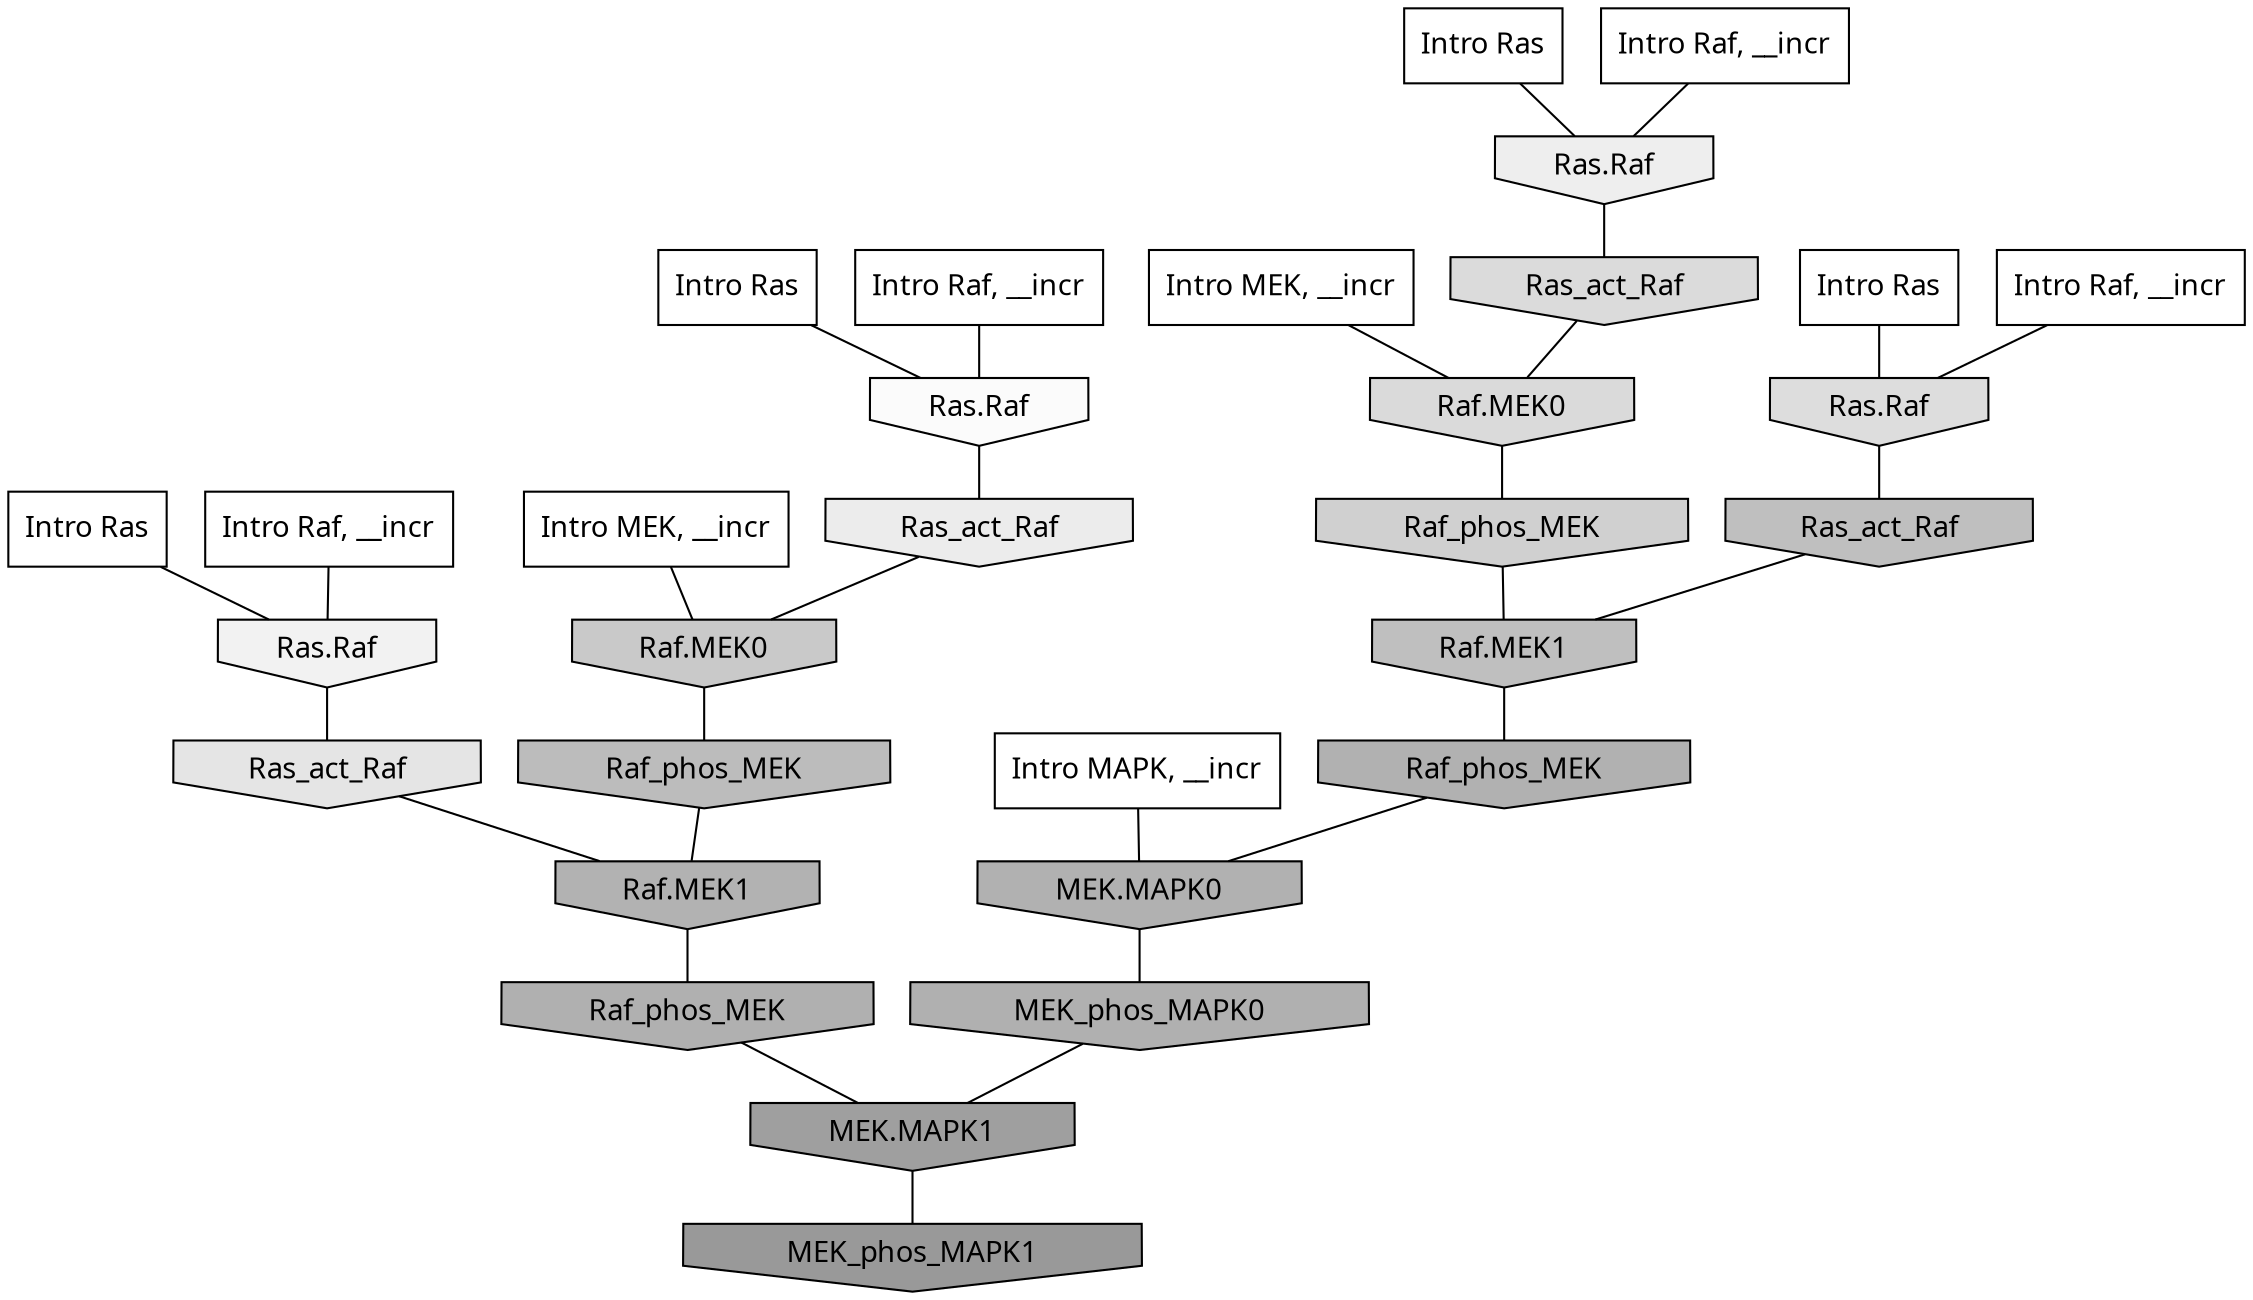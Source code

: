 digraph G{
  rankdir="TB";
  ranksep=0.30;
  node [fontname="CMU Serif"];
  edge [fontname="CMU Serif"];
  
  9 [label="Intro Ras", shape=rectangle, style=filled, fillcolor="0.000 0.000 1.000"]
  
  19 [label="Intro Ras", shape=rectangle, style=filled, fillcolor="0.000 0.000 1.000"]
  
  26 [label="Intro Ras", shape=rectangle, style=filled, fillcolor="0.000 0.000 1.000"]
  
  34 [label="Intro Ras", shape=rectangle, style=filled, fillcolor="0.000 0.000 1.000"]
  
  108 [label="Intro Raf, __incr", shape=rectangle, style=filled, fillcolor="0.000 0.000 1.000"]
  
  551 [label="Intro Raf, __incr", shape=rectangle, style=filled, fillcolor="0.000 0.000 1.000"]
  
  679 [label="Intro Raf, __incr", shape=rectangle, style=filled, fillcolor="0.000 0.000 1.000"]
  
  873 [label="Intro Raf, __incr", shape=rectangle, style=filled, fillcolor="0.000 0.000 1.000"]
  
  1114 [label="Intro MEK, __incr", shape=rectangle, style=filled, fillcolor="0.000 0.000 1.000"]
  
  1581 [label="Intro MEK, __incr", shape=rectangle, style=filled, fillcolor="0.000 0.000 1.000"]
  
  2712 [label="Intro MAPK, __incr", shape=rectangle, style=filled, fillcolor="0.000 0.000 1.000"]
  
  3419 [label="Ras.Raf", shape=invhouse, style=filled, fillcolor="0.000 0.000 0.984"]
  
  3668 [label="Ras.Raf", shape=invhouse, style=filled, fillcolor="0.000 0.000 0.947"]
  
  3838 [label="Ras.Raf", shape=invhouse, style=filled, fillcolor="0.000 0.000 0.933"]
  
  3960 [label="Ras_act_Raf", shape=invhouse, style=filled, fillcolor="0.000 0.000 0.924"]
  
  4357 [label="Ras_act_Raf", shape=invhouse, style=filled, fillcolor="0.000 0.000 0.895"]
  
  4807 [label="Ras.Raf", shape=invhouse, style=filled, fillcolor="0.000 0.000 0.866"]
  
  4908 [label="Ras_act_Raf", shape=invhouse, style=filled, fillcolor="0.000 0.000 0.859"]
  
  5006 [label="Raf.MEK0", shape=invhouse, style=filled, fillcolor="0.000 0.000 0.852"]
  
  5667 [label="Raf_phos_MEK", shape=invhouse, style=filled, fillcolor="0.000 0.000 0.813"]
  
  6089 [label="Raf.MEK0", shape=invhouse, style=filled, fillcolor="0.000 0.000 0.789"]
  
  7023 [label="Ras_act_Raf", shape=invhouse, style=filled, fillcolor="0.000 0.000 0.749"]
  
  7085 [label="Raf.MEK1", shape=invhouse, style=filled, fillcolor="0.000 0.000 0.748"]
  
  7396 [label="Raf_phos_MEK", shape=invhouse, style=filled, fillcolor="0.000 0.000 0.738"]
  
  8642 [label="Raf.MEK1", shape=invhouse, style=filled, fillcolor="0.000 0.000 0.698"]
  
  8764 [label="Raf_phos_MEK", shape=invhouse, style=filled, fillcolor="0.000 0.000 0.694"]
  
  8766 [label="MEK.MAPK0", shape=invhouse, style=filled, fillcolor="0.000 0.000 0.694"]
  
  8853 [label="Raf_phos_MEK", shape=invhouse, style=filled, fillcolor="0.000 0.000 0.690"]
  
  8878 [label="MEK_phos_MAPK0", shape=invhouse, style=filled, fillcolor="0.000 0.000 0.690"]
  
  11908 [label="MEK.MAPK1", shape=invhouse, style=filled, fillcolor="0.000 0.000 0.623"]
  
  13224 [label="MEK_phos_MAPK1", shape=invhouse, style=filled, fillcolor="0.000 0.000 0.600"]
  
  
  11908 -> 13224 [dir=none, color="0.000 0.000 0.000"] 
  8878 -> 11908 [dir=none, color="0.000 0.000 0.000"] 
  8853 -> 11908 [dir=none, color="0.000 0.000 0.000"] 
  8766 -> 8878 [dir=none, color="0.000 0.000 0.000"] 
  8764 -> 8766 [dir=none, color="0.000 0.000 0.000"] 
  8642 -> 8853 [dir=none, color="0.000 0.000 0.000"] 
  7396 -> 8642 [dir=none, color="0.000 0.000 0.000"] 
  7085 -> 8764 [dir=none, color="0.000 0.000 0.000"] 
  7023 -> 7085 [dir=none, color="0.000 0.000 0.000"] 
  6089 -> 7396 [dir=none, color="0.000 0.000 0.000"] 
  5667 -> 7085 [dir=none, color="0.000 0.000 0.000"] 
  5006 -> 5667 [dir=none, color="0.000 0.000 0.000"] 
  4908 -> 5006 [dir=none, color="0.000 0.000 0.000"] 
  4807 -> 7023 [dir=none, color="0.000 0.000 0.000"] 
  4357 -> 8642 [dir=none, color="0.000 0.000 0.000"] 
  3960 -> 6089 [dir=none, color="0.000 0.000 0.000"] 
  3838 -> 4908 [dir=none, color="0.000 0.000 0.000"] 
  3668 -> 4357 [dir=none, color="0.000 0.000 0.000"] 
  3419 -> 3960 [dir=none, color="0.000 0.000 0.000"] 
  2712 -> 8766 [dir=none, color="0.000 0.000 0.000"] 
  1581 -> 5006 [dir=none, color="0.000 0.000 0.000"] 
  1114 -> 6089 [dir=none, color="0.000 0.000 0.000"] 
  873 -> 3419 [dir=none, color="0.000 0.000 0.000"] 
  679 -> 4807 [dir=none, color="0.000 0.000 0.000"] 
  551 -> 3668 [dir=none, color="0.000 0.000 0.000"] 
  108 -> 3838 [dir=none, color="0.000 0.000 0.000"] 
  34 -> 4807 [dir=none, color="0.000 0.000 0.000"] 
  26 -> 3838 [dir=none, color="0.000 0.000 0.000"] 
  19 -> 3419 [dir=none, color="0.000 0.000 0.000"] 
  9 -> 3668 [dir=none, color="0.000 0.000 0.000"] 
  
  }
